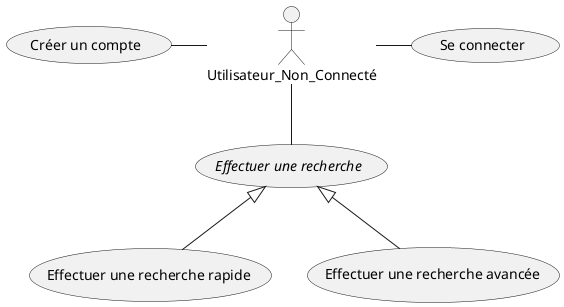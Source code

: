 @startuml

actor Utilisateur_Non_Connecté

Utilisateur_Non_Connecté -left- (Créer un compte)
Utilisateur_Non_Connecté -right- (Se connecter)
Utilisateur_Non_Connecté -down- (//Effectuer une recherche//)

(Effectuer une recherche rapide) -up-|> (//Effectuer une recherche//) 
(Effectuer une recherche avancée) -up-|> (//Effectuer une recherche//) 

@enduml
